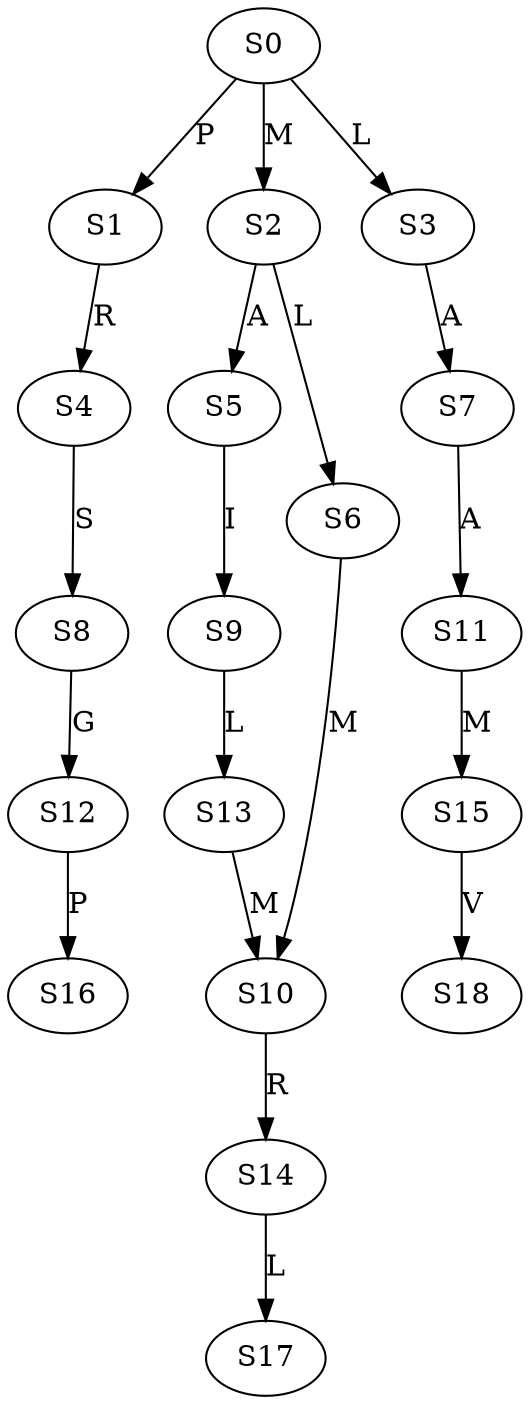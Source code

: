 strict digraph  {
	S0 -> S1 [ label = P ];
	S0 -> S2 [ label = M ];
	S0 -> S3 [ label = L ];
	S1 -> S4 [ label = R ];
	S2 -> S5 [ label = A ];
	S2 -> S6 [ label = L ];
	S3 -> S7 [ label = A ];
	S4 -> S8 [ label = S ];
	S5 -> S9 [ label = I ];
	S6 -> S10 [ label = M ];
	S7 -> S11 [ label = A ];
	S8 -> S12 [ label = G ];
	S9 -> S13 [ label = L ];
	S10 -> S14 [ label = R ];
	S11 -> S15 [ label = M ];
	S12 -> S16 [ label = P ];
	S13 -> S10 [ label = M ];
	S14 -> S17 [ label = L ];
	S15 -> S18 [ label = V ];
}
